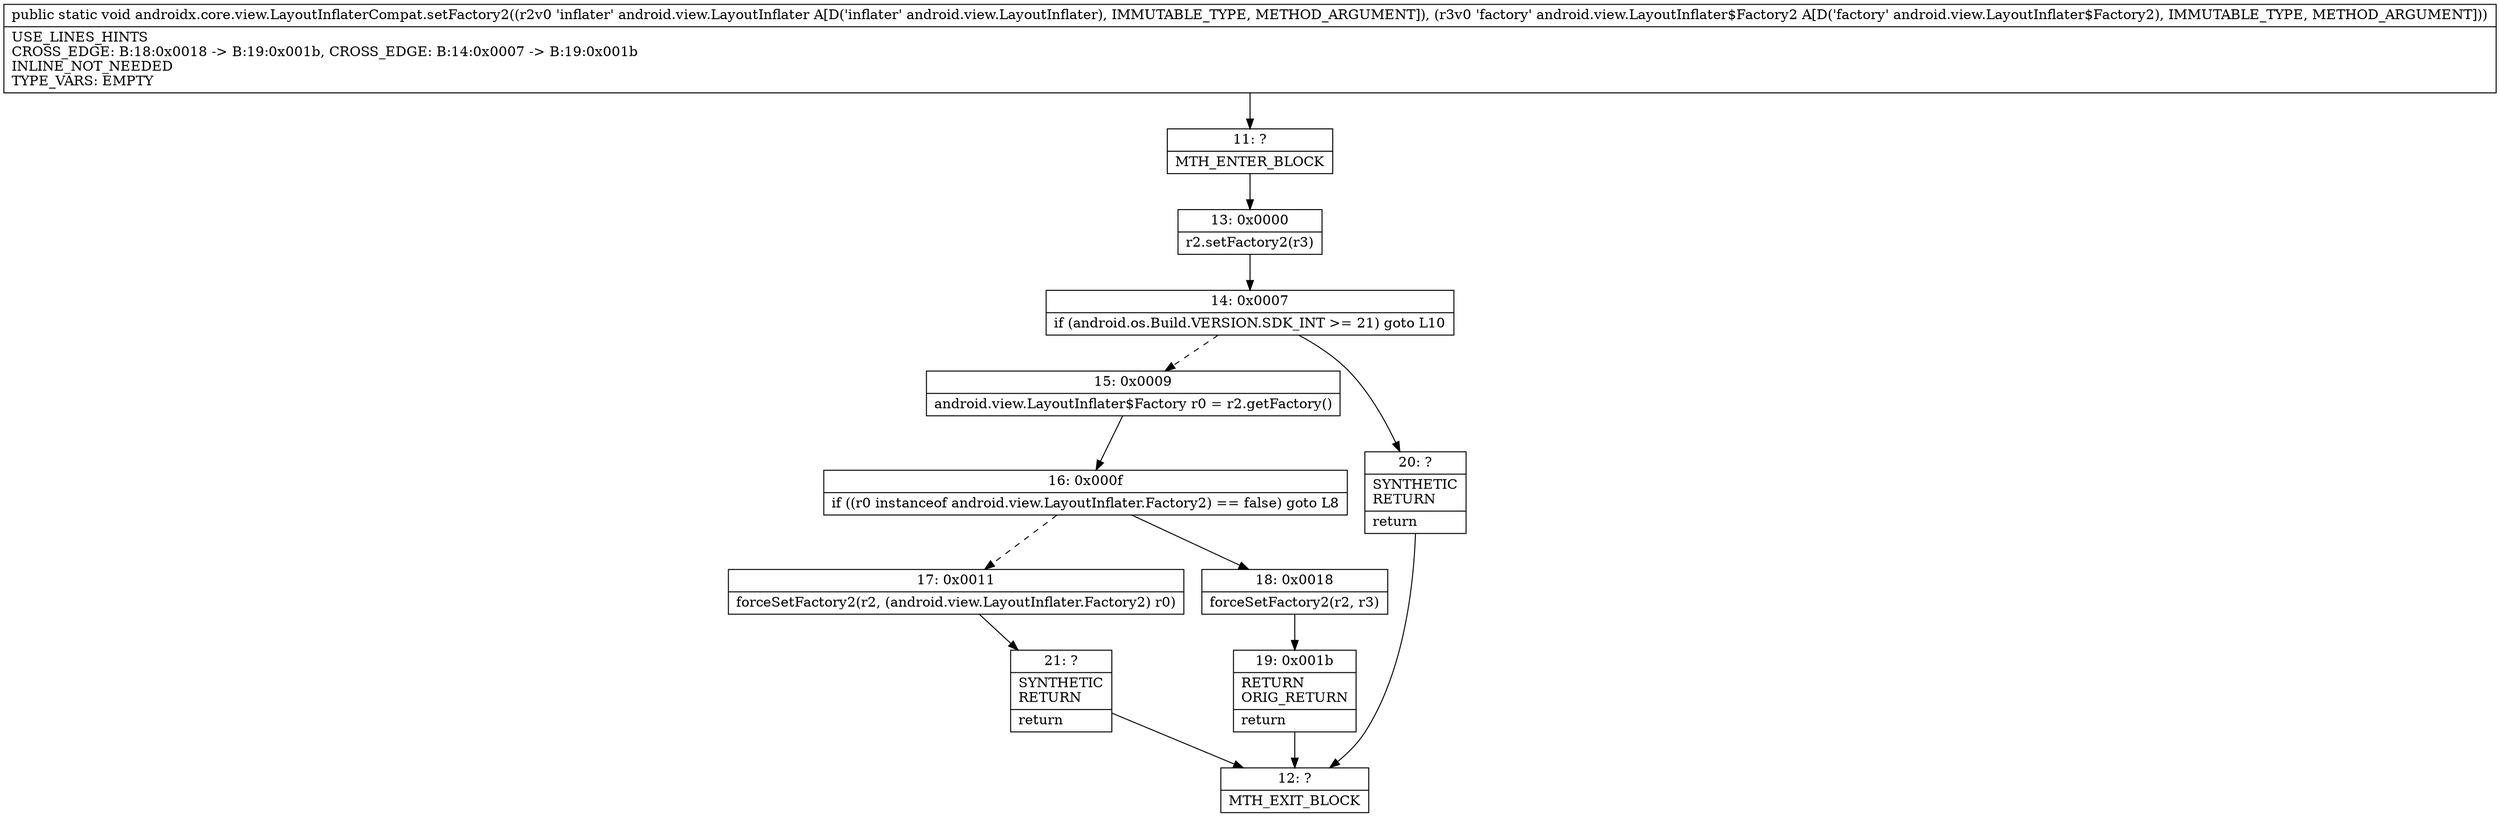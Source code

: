 digraph "CFG forandroidx.core.view.LayoutInflaterCompat.setFactory2(Landroid\/view\/LayoutInflater;Landroid\/view\/LayoutInflater$Factory2;)V" {
Node_11 [shape=record,label="{11\:\ ?|MTH_ENTER_BLOCK\l}"];
Node_13 [shape=record,label="{13\:\ 0x0000|r2.setFactory2(r3)\l}"];
Node_14 [shape=record,label="{14\:\ 0x0007|if (android.os.Build.VERSION.SDK_INT \>= 21) goto L10\l}"];
Node_15 [shape=record,label="{15\:\ 0x0009|android.view.LayoutInflater$Factory r0 = r2.getFactory()\l}"];
Node_16 [shape=record,label="{16\:\ 0x000f|if ((r0 instanceof android.view.LayoutInflater.Factory2) == false) goto L8\l}"];
Node_17 [shape=record,label="{17\:\ 0x0011|forceSetFactory2(r2, (android.view.LayoutInflater.Factory2) r0)\l}"];
Node_21 [shape=record,label="{21\:\ ?|SYNTHETIC\lRETURN\l|return\l}"];
Node_12 [shape=record,label="{12\:\ ?|MTH_EXIT_BLOCK\l}"];
Node_18 [shape=record,label="{18\:\ 0x0018|forceSetFactory2(r2, r3)\l}"];
Node_19 [shape=record,label="{19\:\ 0x001b|RETURN\lORIG_RETURN\l|return\l}"];
Node_20 [shape=record,label="{20\:\ ?|SYNTHETIC\lRETURN\l|return\l}"];
MethodNode[shape=record,label="{public static void androidx.core.view.LayoutInflaterCompat.setFactory2((r2v0 'inflater' android.view.LayoutInflater A[D('inflater' android.view.LayoutInflater), IMMUTABLE_TYPE, METHOD_ARGUMENT]), (r3v0 'factory' android.view.LayoutInflater$Factory2 A[D('factory' android.view.LayoutInflater$Factory2), IMMUTABLE_TYPE, METHOD_ARGUMENT]))  | USE_LINES_HINTS\lCROSS_EDGE: B:18:0x0018 \-\> B:19:0x001b, CROSS_EDGE: B:14:0x0007 \-\> B:19:0x001b\lINLINE_NOT_NEEDED\lTYPE_VARS: EMPTY\l}"];
MethodNode -> Node_11;Node_11 -> Node_13;
Node_13 -> Node_14;
Node_14 -> Node_15[style=dashed];
Node_14 -> Node_20;
Node_15 -> Node_16;
Node_16 -> Node_17[style=dashed];
Node_16 -> Node_18;
Node_17 -> Node_21;
Node_21 -> Node_12;
Node_18 -> Node_19;
Node_19 -> Node_12;
Node_20 -> Node_12;
}


